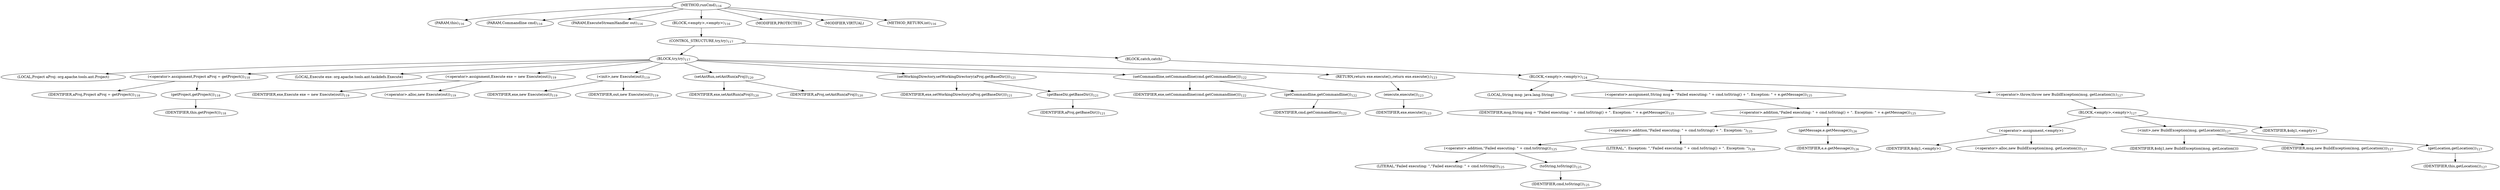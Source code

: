 digraph "runCmd" {  
"164" [label = <(METHOD,runCmd)<SUB>116</SUB>> ]
"4" [label = <(PARAM,this)<SUB>116</SUB>> ]
"165" [label = <(PARAM,Commandline cmd)<SUB>116</SUB>> ]
"166" [label = <(PARAM,ExecuteStreamHandler out)<SUB>116</SUB>> ]
"167" [label = <(BLOCK,&lt;empty&gt;,&lt;empty&gt;)<SUB>116</SUB>> ]
"168" [label = <(CONTROL_STRUCTURE,try,try)<SUB>117</SUB>> ]
"169" [label = <(BLOCK,try,try)<SUB>117</SUB>> ]
"170" [label = <(LOCAL,Project aProj: org.apache.tools.ant.Project)> ]
"171" [label = <(&lt;operator&gt;.assignment,Project aProj = getProject())<SUB>118</SUB>> ]
"172" [label = <(IDENTIFIER,aProj,Project aProj = getProject())<SUB>118</SUB>> ]
"173" [label = <(getProject,getProject())<SUB>118</SUB>> ]
"3" [label = <(IDENTIFIER,this,getProject())<SUB>118</SUB>> ]
"6" [label = <(LOCAL,Execute exe: org.apache.tools.ant.taskdefs.Execute)> ]
"174" [label = <(&lt;operator&gt;.assignment,Execute exe = new Execute(out))<SUB>119</SUB>> ]
"175" [label = <(IDENTIFIER,exe,Execute exe = new Execute(out))<SUB>119</SUB>> ]
"176" [label = <(&lt;operator&gt;.alloc,new Execute(out))<SUB>119</SUB>> ]
"177" [label = <(&lt;init&gt;,new Execute(out))<SUB>119</SUB>> ]
"5" [label = <(IDENTIFIER,exe,new Execute(out))<SUB>119</SUB>> ]
"178" [label = <(IDENTIFIER,out,new Execute(out))<SUB>119</SUB>> ]
"179" [label = <(setAntRun,setAntRun(aProj))<SUB>120</SUB>> ]
"180" [label = <(IDENTIFIER,exe,setAntRun(aProj))<SUB>120</SUB>> ]
"181" [label = <(IDENTIFIER,aProj,setAntRun(aProj))<SUB>120</SUB>> ]
"182" [label = <(setWorkingDirectory,setWorkingDirectory(aProj.getBaseDir()))<SUB>121</SUB>> ]
"183" [label = <(IDENTIFIER,exe,setWorkingDirectory(aProj.getBaseDir()))<SUB>121</SUB>> ]
"184" [label = <(getBaseDir,getBaseDir())<SUB>121</SUB>> ]
"185" [label = <(IDENTIFIER,aProj,getBaseDir())<SUB>121</SUB>> ]
"186" [label = <(setCommandline,setCommandline(cmd.getCommandline()))<SUB>122</SUB>> ]
"187" [label = <(IDENTIFIER,exe,setCommandline(cmd.getCommandline()))<SUB>122</SUB>> ]
"188" [label = <(getCommandline,getCommandline())<SUB>122</SUB>> ]
"189" [label = <(IDENTIFIER,cmd,getCommandline())<SUB>122</SUB>> ]
"190" [label = <(RETURN,return exe.execute();,return exe.execute();)<SUB>123</SUB>> ]
"191" [label = <(execute,execute())<SUB>123</SUB>> ]
"192" [label = <(IDENTIFIER,exe,execute())<SUB>123</SUB>> ]
"193" [label = <(BLOCK,catch,catch)> ]
"194" [label = <(BLOCK,&lt;empty&gt;,&lt;empty&gt;)<SUB>124</SUB>> ]
"195" [label = <(LOCAL,String msg: java.lang.String)> ]
"196" [label = <(&lt;operator&gt;.assignment,String msg = &quot;Failed executing: &quot; + cmd.toString() + &quot;. Exception: &quot; + e.getMessage())<SUB>125</SUB>> ]
"197" [label = <(IDENTIFIER,msg,String msg = &quot;Failed executing: &quot; + cmd.toString() + &quot;. Exception: &quot; + e.getMessage())<SUB>125</SUB>> ]
"198" [label = <(&lt;operator&gt;.addition,&quot;Failed executing: &quot; + cmd.toString() + &quot;. Exception: &quot; + e.getMessage())<SUB>125</SUB>> ]
"199" [label = <(&lt;operator&gt;.addition,&quot;Failed executing: &quot; + cmd.toString() + &quot;. Exception: &quot;)<SUB>125</SUB>> ]
"200" [label = <(&lt;operator&gt;.addition,&quot;Failed executing: &quot; + cmd.toString())<SUB>125</SUB>> ]
"201" [label = <(LITERAL,&quot;Failed executing: &quot;,&quot;Failed executing: &quot; + cmd.toString())<SUB>125</SUB>> ]
"202" [label = <(toString,toString())<SUB>125</SUB>> ]
"203" [label = <(IDENTIFIER,cmd,toString())<SUB>125</SUB>> ]
"204" [label = <(LITERAL,&quot;. Exception: &quot;,&quot;Failed executing: &quot; + cmd.toString() + &quot;. Exception: &quot;)<SUB>126</SUB>> ]
"205" [label = <(getMessage,e.getMessage())<SUB>126</SUB>> ]
"206" [label = <(IDENTIFIER,e,e.getMessage())<SUB>126</SUB>> ]
"207" [label = <(&lt;operator&gt;.throw,throw new BuildException(msg, getLocation());)<SUB>127</SUB>> ]
"208" [label = <(BLOCK,&lt;empty&gt;,&lt;empty&gt;)<SUB>127</SUB>> ]
"209" [label = <(&lt;operator&gt;.assignment,&lt;empty&gt;)> ]
"210" [label = <(IDENTIFIER,$obj1,&lt;empty&gt;)> ]
"211" [label = <(&lt;operator&gt;.alloc,new BuildException(msg, getLocation()))<SUB>127</SUB>> ]
"212" [label = <(&lt;init&gt;,new BuildException(msg, getLocation()))<SUB>127</SUB>> ]
"213" [label = <(IDENTIFIER,$obj1,new BuildException(msg, getLocation()))> ]
"214" [label = <(IDENTIFIER,msg,new BuildException(msg, getLocation()))<SUB>127</SUB>> ]
"215" [label = <(getLocation,getLocation())<SUB>127</SUB>> ]
"7" [label = <(IDENTIFIER,this,getLocation())<SUB>127</SUB>> ]
"216" [label = <(IDENTIFIER,$obj1,&lt;empty&gt;)> ]
"217" [label = <(MODIFIER,PROTECTED)> ]
"218" [label = <(MODIFIER,VIRTUAL)> ]
"219" [label = <(METHOD_RETURN,int)<SUB>116</SUB>> ]
  "164" -> "4" 
  "164" -> "165" 
  "164" -> "166" 
  "164" -> "167" 
  "164" -> "217" 
  "164" -> "218" 
  "164" -> "219" 
  "167" -> "168" 
  "168" -> "169" 
  "168" -> "193" 
  "169" -> "170" 
  "169" -> "171" 
  "169" -> "6" 
  "169" -> "174" 
  "169" -> "177" 
  "169" -> "179" 
  "169" -> "182" 
  "169" -> "186" 
  "169" -> "190" 
  "171" -> "172" 
  "171" -> "173" 
  "173" -> "3" 
  "174" -> "175" 
  "174" -> "176" 
  "177" -> "5" 
  "177" -> "178" 
  "179" -> "180" 
  "179" -> "181" 
  "182" -> "183" 
  "182" -> "184" 
  "184" -> "185" 
  "186" -> "187" 
  "186" -> "188" 
  "188" -> "189" 
  "190" -> "191" 
  "191" -> "192" 
  "193" -> "194" 
  "194" -> "195" 
  "194" -> "196" 
  "194" -> "207" 
  "196" -> "197" 
  "196" -> "198" 
  "198" -> "199" 
  "198" -> "205" 
  "199" -> "200" 
  "199" -> "204" 
  "200" -> "201" 
  "200" -> "202" 
  "202" -> "203" 
  "205" -> "206" 
  "207" -> "208" 
  "208" -> "209" 
  "208" -> "212" 
  "208" -> "216" 
  "209" -> "210" 
  "209" -> "211" 
  "212" -> "213" 
  "212" -> "214" 
  "212" -> "215" 
  "215" -> "7" 
}
